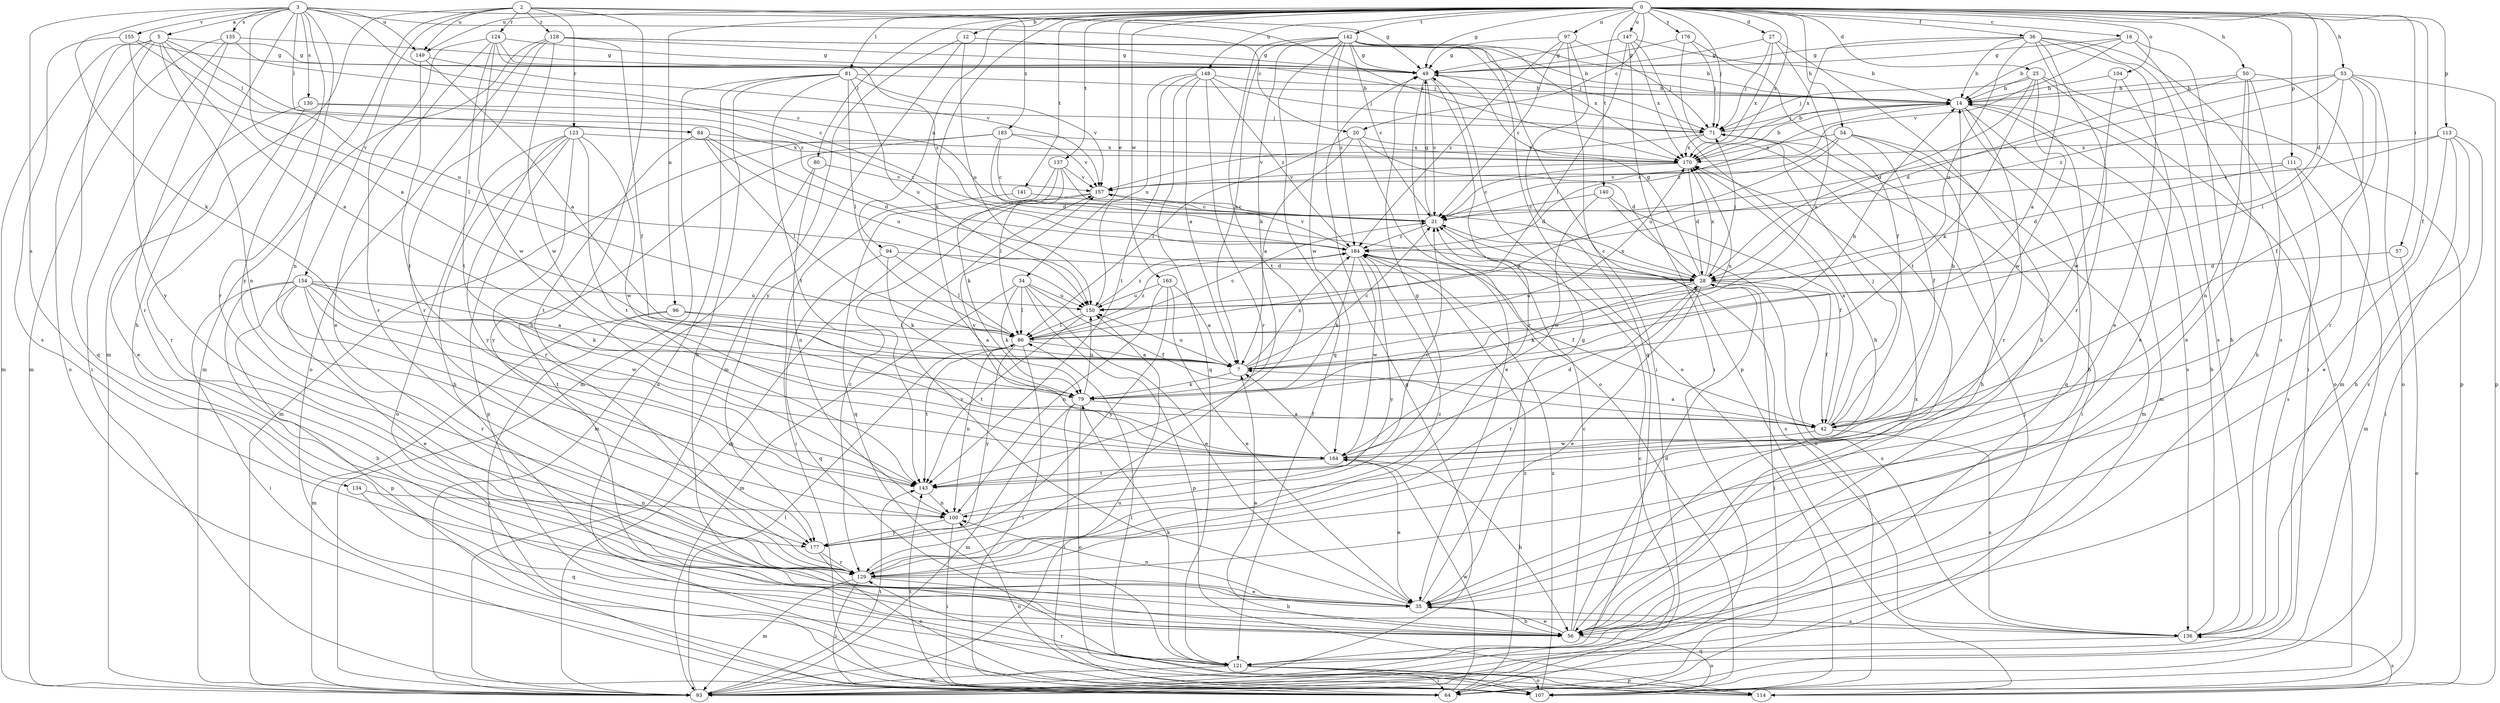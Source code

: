strict digraph  {
0;
2;
3;
5;
7;
12;
14;
16;
20;
21;
25;
27;
28;
34;
35;
36;
42;
49;
50;
53;
54;
56;
57;
64;
71;
79;
80;
81;
84;
86;
93;
94;
96;
97;
100;
104;
107;
111;
113;
114;
121;
123;
124;
128;
129;
130;
134;
135;
136;
137;
140;
141;
142;
143;
147;
148;
149;
150;
154;
155;
157;
163;
164;
170;
176;
177;
183;
184;
0 -> 12  [label=b];
0 -> 16  [label=c];
0 -> 20  [label=c];
0 -> 25  [label=d];
0 -> 27  [label=d];
0 -> 28  [label=d];
0 -> 34  [label=e];
0 -> 36  [label=f];
0 -> 42  [label=f];
0 -> 49  [label=g];
0 -> 50  [label=h];
0 -> 53  [label=h];
0 -> 54  [label=h];
0 -> 57  [label=i];
0 -> 71  [label=j];
0 -> 79  [label=k];
0 -> 80  [label=l];
0 -> 81  [label=l];
0 -> 94  [label=n];
0 -> 96  [label=n];
0 -> 97  [label=n];
0 -> 104  [label=o];
0 -> 111  [label=p];
0 -> 113  [label=p];
0 -> 137  [label=t];
0 -> 140  [label=t];
0 -> 141  [label=t];
0 -> 142  [label=t];
0 -> 147  [label=u];
0 -> 148  [label=u];
0 -> 149  [label=u];
0 -> 163  [label=w];
0 -> 170  [label=x];
0 -> 176  [label=y];
2 -> 56  [label=h];
2 -> 93  [label=m];
2 -> 100  [label=n];
2 -> 123  [label=r];
2 -> 124  [label=r];
2 -> 128  [label=r];
2 -> 149  [label=u];
2 -> 154  [label=v];
2 -> 170  [label=x];
2 -> 183  [label=z];
3 -> 5  [label=a];
3 -> 7  [label=a];
3 -> 20  [label=c];
3 -> 21  [label=c];
3 -> 49  [label=g];
3 -> 56  [label=h];
3 -> 79  [label=k];
3 -> 84  [label=l];
3 -> 129  [label=r];
3 -> 130  [label=s];
3 -> 134  [label=s];
3 -> 135  [label=s];
3 -> 149  [label=u];
3 -> 155  [label=v];
3 -> 177  [label=y];
5 -> 7  [label=a];
5 -> 49  [label=g];
5 -> 84  [label=l];
5 -> 93  [label=m];
5 -> 100  [label=n];
5 -> 107  [label=o];
5 -> 121  [label=q];
5 -> 177  [label=y];
5 -> 184  [label=z];
7 -> 14  [label=b];
7 -> 21  [label=c];
7 -> 79  [label=k];
7 -> 150  [label=u];
7 -> 170  [label=x];
7 -> 184  [label=z];
12 -> 49  [label=g];
12 -> 93  [label=m];
12 -> 150  [label=u];
12 -> 177  [label=y];
14 -> 71  [label=j];
14 -> 93  [label=m];
14 -> 121  [label=q];
14 -> 129  [label=r];
14 -> 136  [label=s];
14 -> 184  [label=z];
16 -> 14  [label=b];
16 -> 49  [label=g];
16 -> 56  [label=h];
16 -> 136  [label=s];
16 -> 157  [label=v];
20 -> 7  [label=a];
20 -> 28  [label=d];
20 -> 35  [label=e];
20 -> 86  [label=l];
20 -> 170  [label=x];
21 -> 49  [label=g];
21 -> 136  [label=s];
21 -> 184  [label=z];
25 -> 14  [label=b];
25 -> 28  [label=d];
25 -> 71  [label=j];
25 -> 79  [label=k];
25 -> 107  [label=o];
25 -> 114  [label=p];
25 -> 164  [label=w];
27 -> 7  [label=a];
27 -> 49  [label=g];
27 -> 56  [label=h];
27 -> 71  [label=j];
27 -> 170  [label=x];
28 -> 21  [label=c];
28 -> 35  [label=e];
28 -> 42  [label=f];
28 -> 49  [label=g];
28 -> 64  [label=i];
28 -> 71  [label=j];
28 -> 79  [label=k];
28 -> 129  [label=r];
28 -> 136  [label=s];
28 -> 150  [label=u];
28 -> 170  [label=x];
34 -> 35  [label=e];
34 -> 42  [label=f];
34 -> 79  [label=k];
34 -> 86  [label=l];
34 -> 93  [label=m];
34 -> 114  [label=p];
34 -> 150  [label=u];
35 -> 49  [label=g];
35 -> 56  [label=h];
35 -> 100  [label=n];
35 -> 136  [label=s];
35 -> 157  [label=v];
36 -> 7  [label=a];
36 -> 14  [label=b];
36 -> 35  [label=e];
36 -> 49  [label=g];
36 -> 64  [label=i];
36 -> 129  [label=r];
36 -> 136  [label=s];
36 -> 150  [label=u];
36 -> 170  [label=x];
42 -> 7  [label=a];
42 -> 14  [label=b];
42 -> 71  [label=j];
42 -> 136  [label=s];
42 -> 164  [label=w];
42 -> 170  [label=x];
49 -> 14  [label=b];
49 -> 21  [label=c];
49 -> 107  [label=o];
49 -> 129  [label=r];
50 -> 14  [label=b];
50 -> 28  [label=d];
50 -> 35  [label=e];
50 -> 56  [label=h];
50 -> 93  [label=m];
50 -> 100  [label=n];
53 -> 14  [label=b];
53 -> 21  [label=c];
53 -> 42  [label=f];
53 -> 86  [label=l];
53 -> 107  [label=o];
53 -> 114  [label=p];
53 -> 129  [label=r];
53 -> 184  [label=z];
54 -> 21  [label=c];
54 -> 42  [label=f];
54 -> 56  [label=h];
54 -> 93  [label=m];
54 -> 150  [label=u];
54 -> 170  [label=x];
56 -> 7  [label=a];
56 -> 14  [label=b];
56 -> 21  [label=c];
56 -> 28  [label=d];
56 -> 35  [label=e];
56 -> 107  [label=o];
56 -> 170  [label=x];
57 -> 28  [label=d];
57 -> 107  [label=o];
64 -> 143  [label=t];
64 -> 164  [label=w];
64 -> 184  [label=z];
71 -> 14  [label=b];
71 -> 64  [label=i];
71 -> 157  [label=v];
71 -> 170  [label=x];
79 -> 42  [label=f];
79 -> 64  [label=i];
79 -> 93  [label=m];
79 -> 107  [label=o];
79 -> 150  [label=u];
80 -> 93  [label=m];
80 -> 100  [label=n];
80 -> 157  [label=v];
81 -> 14  [label=b];
81 -> 56  [label=h];
81 -> 86  [label=l];
81 -> 93  [label=m];
81 -> 107  [label=o];
81 -> 143  [label=t];
81 -> 150  [label=u];
81 -> 157  [label=v];
84 -> 28  [label=d];
84 -> 86  [label=l];
84 -> 143  [label=t];
84 -> 150  [label=u];
84 -> 170  [label=x];
86 -> 7  [label=a];
86 -> 21  [label=c];
86 -> 64  [label=i];
86 -> 100  [label=n];
86 -> 143  [label=t];
86 -> 170  [label=x];
86 -> 177  [label=y];
86 -> 184  [label=z];
93 -> 21  [label=c];
93 -> 49  [label=g];
93 -> 71  [label=j];
93 -> 86  [label=l];
93 -> 143  [label=t];
93 -> 150  [label=u];
94 -> 28  [label=d];
94 -> 79  [label=k];
94 -> 86  [label=l];
94 -> 121  [label=q];
96 -> 7  [label=a];
96 -> 64  [label=i];
96 -> 86  [label=l];
96 -> 93  [label=m];
97 -> 21  [label=c];
97 -> 49  [label=g];
97 -> 64  [label=i];
97 -> 71  [label=j];
97 -> 121  [label=q];
97 -> 184  [label=z];
100 -> 49  [label=g];
100 -> 64  [label=i];
100 -> 177  [label=y];
104 -> 14  [label=b];
104 -> 35  [label=e];
104 -> 164  [label=w];
107 -> 86  [label=l];
107 -> 100  [label=n];
107 -> 184  [label=z];
111 -> 28  [label=d];
111 -> 93  [label=m];
111 -> 136  [label=s];
111 -> 157  [label=v];
113 -> 21  [label=c];
113 -> 35  [label=e];
113 -> 56  [label=h];
113 -> 64  [label=i];
113 -> 136  [label=s];
113 -> 170  [label=x];
114 -> 129  [label=r];
114 -> 136  [label=s];
121 -> 64  [label=i];
121 -> 79  [label=k];
121 -> 93  [label=m];
121 -> 107  [label=o];
121 -> 114  [label=p];
123 -> 56  [label=h];
123 -> 107  [label=o];
123 -> 114  [label=p];
123 -> 129  [label=r];
123 -> 143  [label=t];
123 -> 164  [label=w];
123 -> 170  [label=x];
123 -> 177  [label=y];
124 -> 35  [label=e];
124 -> 49  [label=g];
124 -> 71  [label=j];
124 -> 129  [label=r];
124 -> 143  [label=t];
124 -> 164  [label=w];
124 -> 184  [label=z];
128 -> 14  [label=b];
128 -> 42  [label=f];
128 -> 49  [label=g];
128 -> 71  [label=j];
128 -> 93  [label=m];
128 -> 107  [label=o];
128 -> 129  [label=r];
128 -> 164  [label=w];
129 -> 35  [label=e];
129 -> 56  [label=h];
129 -> 64  [label=i];
129 -> 93  [label=m];
129 -> 184  [label=z];
130 -> 35  [label=e];
130 -> 71  [label=j];
130 -> 129  [label=r];
130 -> 184  [label=z];
134 -> 100  [label=n];
134 -> 121  [label=q];
135 -> 21  [label=c];
135 -> 49  [label=g];
135 -> 64  [label=i];
135 -> 93  [label=m];
135 -> 129  [label=r];
136 -> 14  [label=b];
136 -> 121  [label=q];
137 -> 28  [label=d];
137 -> 79  [label=k];
137 -> 86  [label=l];
137 -> 121  [label=q];
137 -> 157  [label=v];
140 -> 21  [label=c];
140 -> 42  [label=f];
140 -> 107  [label=o];
140 -> 164  [label=w];
141 -> 21  [label=c];
141 -> 64  [label=i];
142 -> 7  [label=a];
142 -> 14  [label=b];
142 -> 21  [label=c];
142 -> 49  [label=g];
142 -> 79  [label=k];
142 -> 107  [label=o];
142 -> 114  [label=p];
142 -> 121  [label=q];
142 -> 143  [label=t];
142 -> 164  [label=w];
142 -> 170  [label=x];
142 -> 184  [label=z];
143 -> 21  [label=c];
143 -> 100  [label=n];
147 -> 14  [label=b];
147 -> 49  [label=g];
147 -> 56  [label=h];
147 -> 64  [label=i];
147 -> 86  [label=l];
147 -> 170  [label=x];
148 -> 7  [label=a];
148 -> 14  [label=b];
148 -> 71  [label=j];
148 -> 121  [label=q];
148 -> 129  [label=r];
148 -> 143  [label=t];
148 -> 150  [label=u];
148 -> 184  [label=z];
149 -> 7  [label=a];
149 -> 143  [label=t];
149 -> 157  [label=v];
150 -> 86  [label=l];
150 -> 143  [label=t];
150 -> 184  [label=z];
154 -> 7  [label=a];
154 -> 35  [label=e];
154 -> 56  [label=h];
154 -> 64  [label=i];
154 -> 79  [label=k];
154 -> 114  [label=p];
154 -> 129  [label=r];
154 -> 143  [label=t];
154 -> 150  [label=u];
154 -> 164  [label=w];
155 -> 49  [label=g];
155 -> 86  [label=l];
155 -> 136  [label=s];
155 -> 150  [label=u];
157 -> 21  [label=c];
157 -> 93  [label=m];
157 -> 129  [label=r];
163 -> 7  [label=a];
163 -> 35  [label=e];
163 -> 100  [label=n];
163 -> 150  [label=u];
163 -> 177  [label=y];
164 -> 7  [label=a];
164 -> 28  [label=d];
164 -> 35  [label=e];
164 -> 56  [label=h];
164 -> 143  [label=t];
164 -> 157  [label=v];
170 -> 14  [label=b];
170 -> 21  [label=c];
170 -> 28  [label=d];
170 -> 157  [label=v];
176 -> 42  [label=f];
176 -> 49  [label=g];
176 -> 71  [label=j];
176 -> 143  [label=t];
177 -> 107  [label=o];
177 -> 129  [label=r];
183 -> 21  [label=c];
183 -> 28  [label=d];
183 -> 93  [label=m];
183 -> 157  [label=v];
183 -> 170  [label=x];
183 -> 177  [label=y];
184 -> 28  [label=d];
184 -> 42  [label=f];
184 -> 79  [label=k];
184 -> 157  [label=v];
184 -> 164  [label=w];
184 -> 177  [label=y];
}
